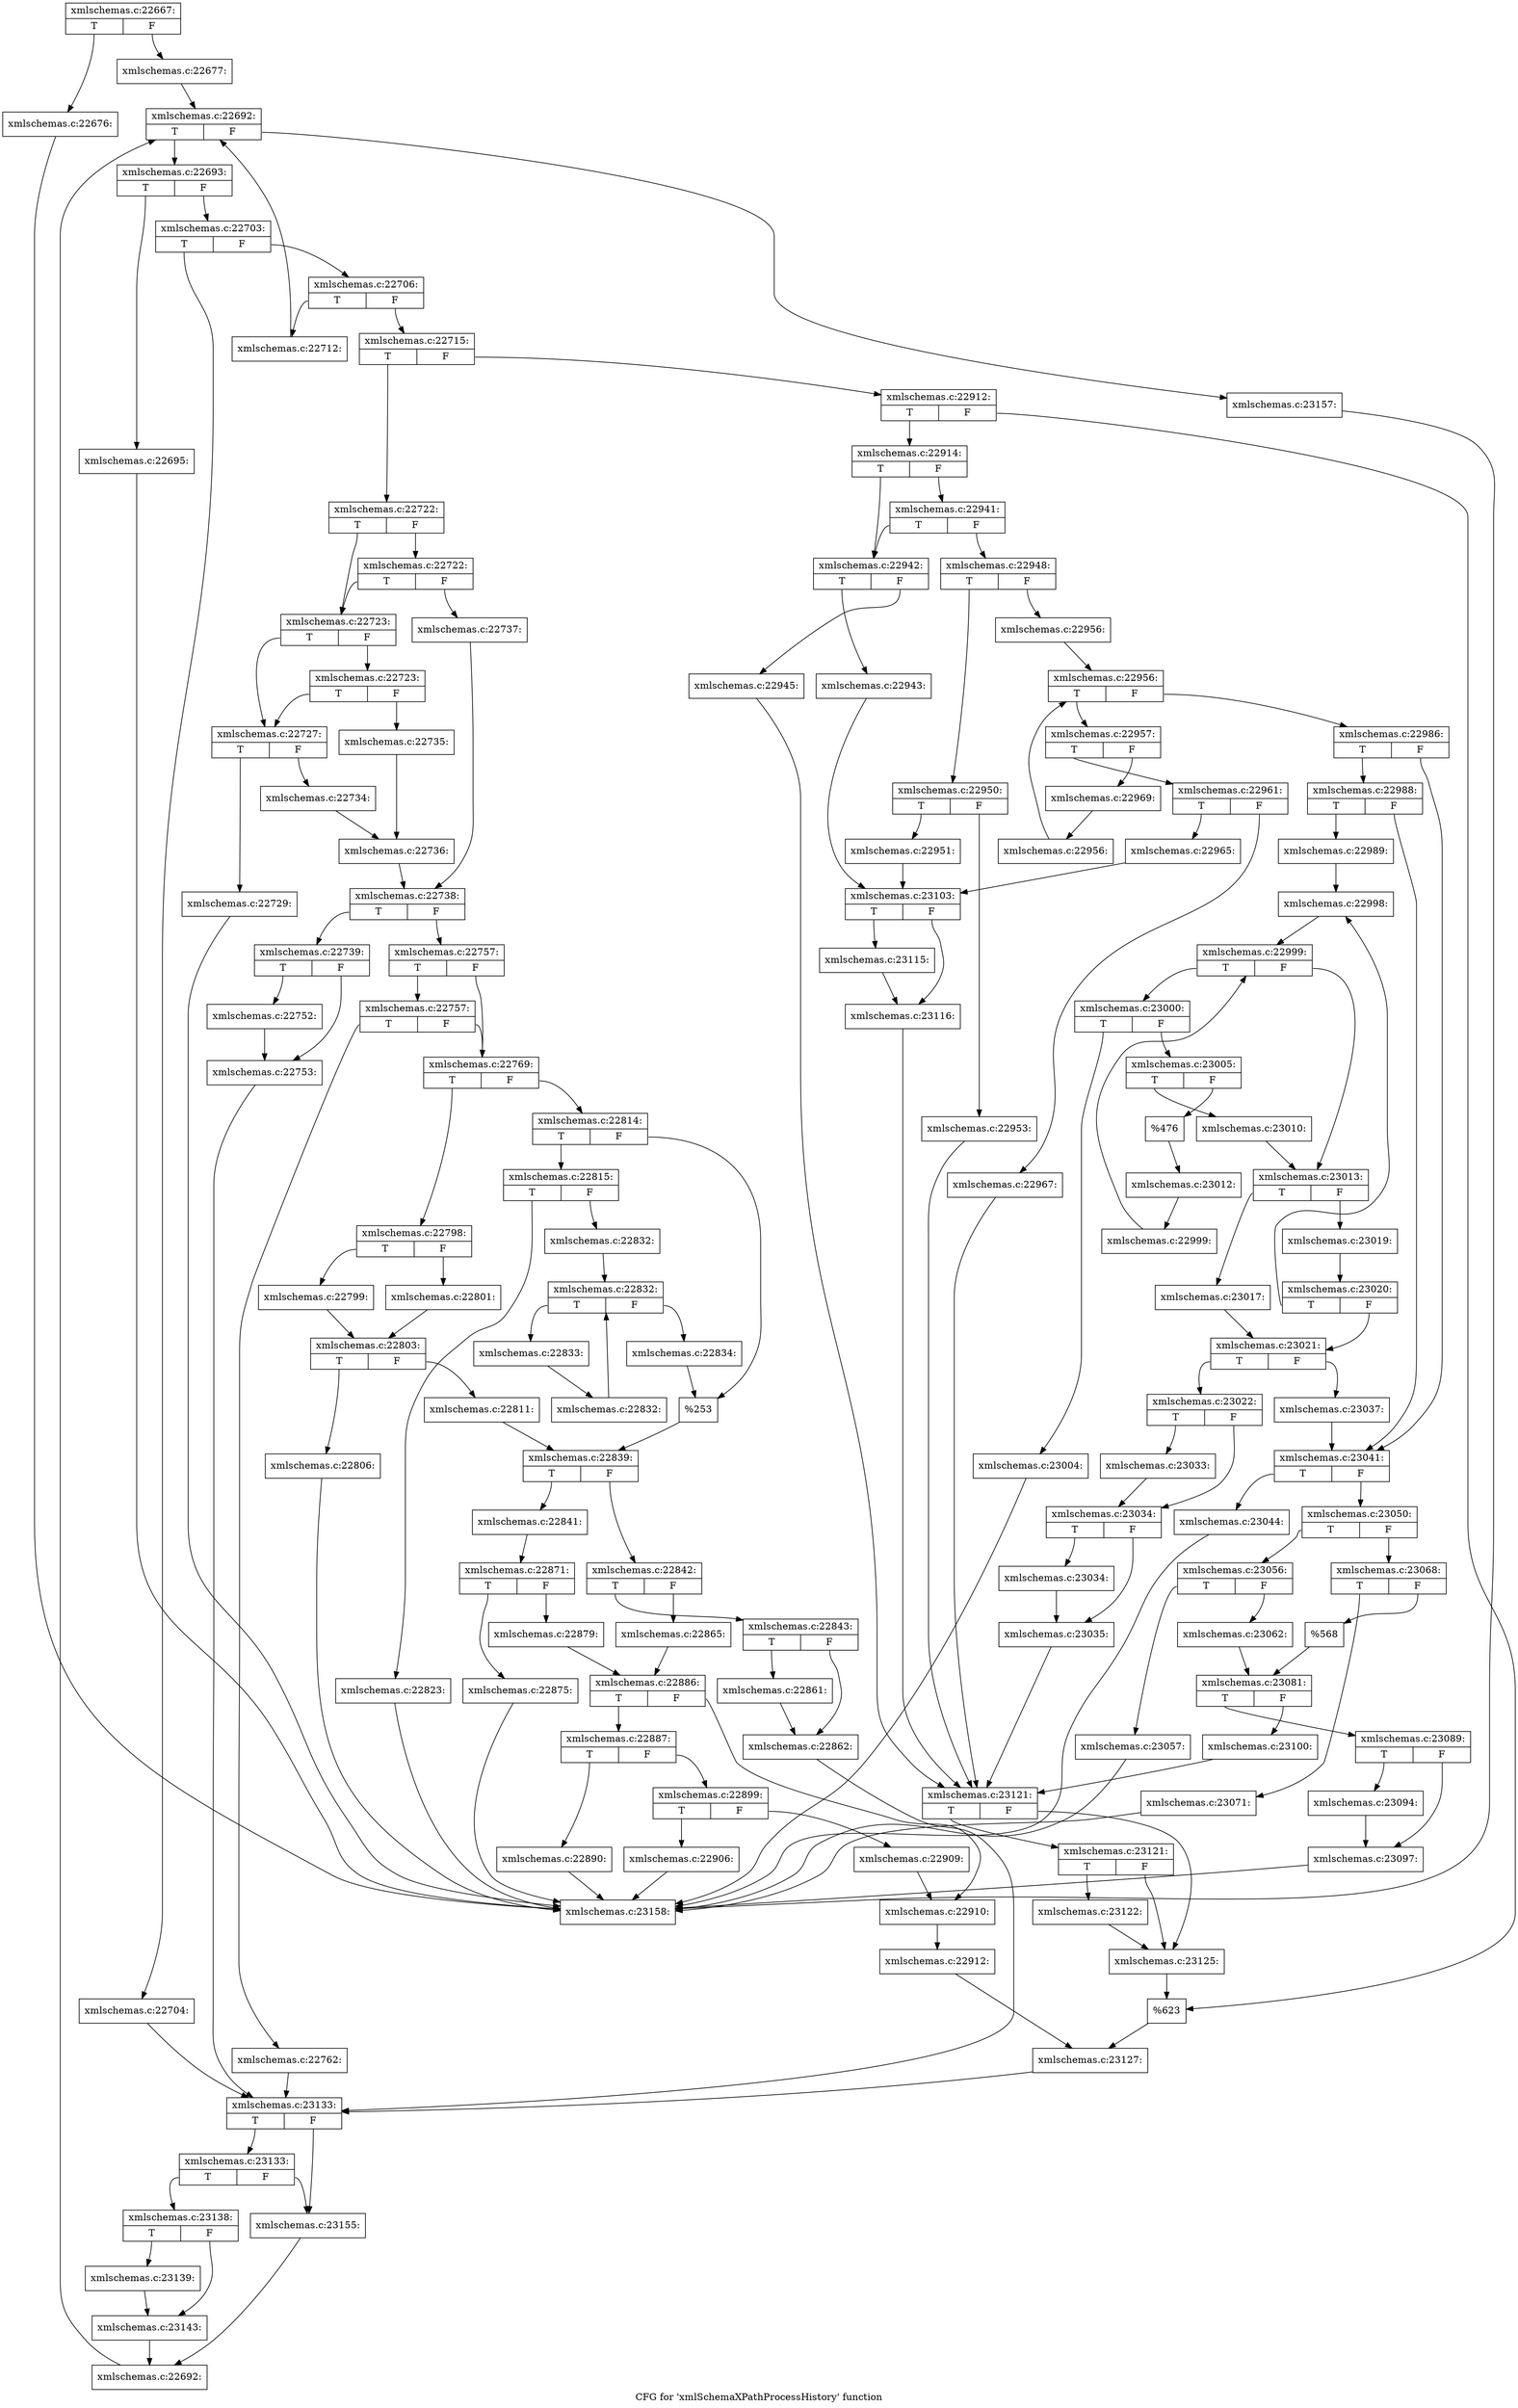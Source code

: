 digraph "CFG for 'xmlSchemaXPathProcessHistory' function" {
	label="CFG for 'xmlSchemaXPathProcessHistory' function";

	Node0x5585650 [shape=record,label="{xmlschemas.c:22667:|{<s0>T|<s1>F}}"];
	Node0x5585650:s0 -> Node0x558f410;
	Node0x5585650:s1 -> Node0x558f460;
	Node0x558f410 [shape=record,label="{xmlschemas.c:22676:}"];
	Node0x558f410 -> Node0x558ba90;
	Node0x558f460 [shape=record,label="{xmlschemas.c:22677:}"];
	Node0x558f460 -> Node0x558fc50;
	Node0x558fc50 [shape=record,label="{xmlschemas.c:22692:|{<s0>T|<s1>F}}"];
	Node0x558fc50:s0 -> Node0x5590040;
	Node0x558fc50:s1 -> Node0x558fe70;
	Node0x5590040 [shape=record,label="{xmlschemas.c:22693:|{<s0>T|<s1>F}}"];
	Node0x5590040:s0 -> Node0x5590a70;
	Node0x5590040:s1 -> Node0x5590da0;
	Node0x5590a70 [shape=record,label="{xmlschemas.c:22695:}"];
	Node0x5590a70 -> Node0x558ba90;
	Node0x5590da0 [shape=record,label="{xmlschemas.c:22703:|{<s0>T|<s1>F}}"];
	Node0x5590da0:s0 -> Node0x55915a0;
	Node0x5590da0:s1 -> Node0x55915f0;
	Node0x55915a0 [shape=record,label="{xmlschemas.c:22704:}"];
	Node0x55915a0 -> Node0x55918e0;
	Node0x55915f0 [shape=record,label="{xmlschemas.c:22706:|{<s0>T|<s1>F}}"];
	Node0x55915f0:s0 -> Node0x5592660;
	Node0x55915f0:s1 -> Node0x55926b0;
	Node0x5592660 [shape=record,label="{xmlschemas.c:22712:}"];
	Node0x5592660 -> Node0x558fc50;
	Node0x55926b0 [shape=record,label="{xmlschemas.c:22715:|{<s0>T|<s1>F}}"];
	Node0x55926b0:s0 -> Node0x5592e30;
	Node0x55926b0:s1 -> Node0x5592ed0;
	Node0x5592e30 [shape=record,label="{xmlschemas.c:22722:|{<s0>T|<s1>F}}"];
	Node0x5592e30:s0 -> Node0x55933c0;
	Node0x5592e30:s1 -> Node0x55934b0;
	Node0x55934b0 [shape=record,label="{xmlschemas.c:22722:|{<s0>T|<s1>F}}"];
	Node0x55934b0:s0 -> Node0x55933c0;
	Node0x55934b0:s1 -> Node0x5593460;
	Node0x55933c0 [shape=record,label="{xmlschemas.c:22723:|{<s0>T|<s1>F}}"];
	Node0x55933c0:s0 -> Node0x5593b20;
	Node0x55933c0:s1 -> Node0x5593c10;
	Node0x5593c10 [shape=record,label="{xmlschemas.c:22723:|{<s0>T|<s1>F}}"];
	Node0x5593c10:s0 -> Node0x5593b20;
	Node0x5593c10:s1 -> Node0x5593bc0;
	Node0x5593b20 [shape=record,label="{xmlschemas.c:22727:|{<s0>T|<s1>F}}"];
	Node0x5593b20:s0 -> Node0x55944c0;
	Node0x5593b20:s1 -> Node0x5594510;
	Node0x55944c0 [shape=record,label="{xmlschemas.c:22729:}"];
	Node0x55944c0 -> Node0x558ba90;
	Node0x5594510 [shape=record,label="{xmlschemas.c:22734:}"];
	Node0x5594510 -> Node0x5593b70;
	Node0x5593bc0 [shape=record,label="{xmlschemas.c:22735:}"];
	Node0x5593bc0 -> Node0x5593b70;
	Node0x5593b70 [shape=record,label="{xmlschemas.c:22736:}"];
	Node0x5593b70 -> Node0x5593410;
	Node0x5593460 [shape=record,label="{xmlschemas.c:22737:}"];
	Node0x5593460 -> Node0x5593410;
	Node0x5593410 [shape=record,label="{xmlschemas.c:22738:|{<s0>T|<s1>F}}"];
	Node0x5593410:s0 -> Node0x5595300;
	Node0x5593410:s1 -> Node0x5595350;
	Node0x5595300 [shape=record,label="{xmlschemas.c:22739:|{<s0>T|<s1>F}}"];
	Node0x5595300:s0 -> Node0x4435140;
	Node0x5595300:s1 -> Node0x5596e10;
	Node0x4435140 [shape=record,label="{xmlschemas.c:22752:}"];
	Node0x4435140 -> Node0x5596e10;
	Node0x5596e10 [shape=record,label="{xmlschemas.c:22753:}"];
	Node0x5596e10 -> Node0x55918e0;
	Node0x5595350 [shape=record,label="{xmlschemas.c:22757:|{<s0>T|<s1>F}}"];
	Node0x5595350:s0 -> Node0x5597ce0;
	Node0x5595350:s1 -> Node0x5597c90;
	Node0x5597ce0 [shape=record,label="{xmlschemas.c:22757:|{<s0>T|<s1>F}}"];
	Node0x5597ce0:s0 -> Node0x5597140;
	Node0x5597ce0:s1 -> Node0x5597c90;
	Node0x5597140 [shape=record,label="{xmlschemas.c:22762:}"];
	Node0x5597140 -> Node0x55918e0;
	Node0x5597c90 [shape=record,label="{xmlschemas.c:22769:|{<s0>T|<s1>F}}"];
	Node0x5597c90:s0 -> Node0x559a2c0;
	Node0x5597c90:s1 -> Node0x559a360;
	Node0x559a2c0 [shape=record,label="{xmlschemas.c:22798:|{<s0>T|<s1>F}}"];
	Node0x559a2c0:s0 -> Node0x559a850;
	Node0x559a2c0:s1 -> Node0x559a8f0;
	Node0x559a850 [shape=record,label="{xmlschemas.c:22799:}"];
	Node0x559a850 -> Node0x559a8a0;
	Node0x559a8f0 [shape=record,label="{xmlschemas.c:22801:}"];
	Node0x559a8f0 -> Node0x559a8a0;
	Node0x559a8a0 [shape=record,label="{xmlschemas.c:22803:|{<s0>T|<s1>F}}"];
	Node0x559a8a0:s0 -> Node0x559b8f0;
	Node0x559a8a0:s1 -> Node0x559b940;
	Node0x559b8f0 [shape=record,label="{xmlschemas.c:22806:}"];
	Node0x559b8f0 -> Node0x558ba90;
	Node0x559b940 [shape=record,label="{xmlschemas.c:22811:}"];
	Node0x559b940 -> Node0x559a310;
	Node0x559a360 [shape=record,label="{xmlschemas.c:22814:|{<s0>T|<s1>F}}"];
	Node0x559a360:s0 -> Node0x559ca60;
	Node0x559a360:s1 -> Node0x559cab0;
	Node0x559ca60 [shape=record,label="{xmlschemas.c:22815:|{<s0>T|<s1>F}}"];
	Node0x559ca60:s0 -> Node0x559e0c0;
	Node0x559ca60:s1 -> Node0x559e110;
	Node0x559e0c0 [shape=record,label="{xmlschemas.c:22823:}"];
	Node0x559e0c0 -> Node0x558ba90;
	Node0x559e110 [shape=record,label="{xmlschemas.c:22832:}"];
	Node0x559e110 -> Node0x559eb20;
	Node0x559eb20 [shape=record,label="{xmlschemas.c:22832:|{<s0>T|<s1>F}}"];
	Node0x559eb20:s0 -> Node0x559ee00;
	Node0x559eb20:s1 -> Node0x559ea90;
	Node0x559ee00 [shape=record,label="{xmlschemas.c:22833:}"];
	Node0x559ee00 -> Node0x559ed70;
	Node0x559ed70 [shape=record,label="{xmlschemas.c:22832:}"];
	Node0x559ed70 -> Node0x559eb20;
	Node0x559ea90 [shape=record,label="{xmlschemas.c:22834:}"];
	Node0x559ea90 -> Node0x559cab0;
	Node0x559cab0 [shape=record,label="{%253}"];
	Node0x559cab0 -> Node0x559a310;
	Node0x559a310 [shape=record,label="{xmlschemas.c:22839:|{<s0>T|<s1>F}}"];
	Node0x559a310:s0 -> Node0x559fe50;
	Node0x559a310:s1 -> Node0x559fef0;
	Node0x559fe50 [shape=record,label="{xmlschemas.c:22841:}"];
	Node0x559fe50 -> Node0x55a0240;
	Node0x559fef0 [shape=record,label="{xmlschemas.c:22842:|{<s0>T|<s1>F}}"];
	Node0x559fef0:s0 -> Node0x55a0390;
	Node0x559fef0:s1 -> Node0x55a0430;
	Node0x55a0390 [shape=record,label="{xmlschemas.c:22843:|{<s0>T|<s1>F}}"];
	Node0x55a0390:s0 -> Node0x55a1c30;
	Node0x55a0390:s1 -> Node0x55a1c80;
	Node0x55a1c30 [shape=record,label="{xmlschemas.c:22861:}"];
	Node0x55a1c30 -> Node0x55a1c80;
	Node0x55a1c80 [shape=record,label="{xmlschemas.c:22862:}"];
	Node0x55a1c80 -> Node0x55918e0;
	Node0x55a0430 [shape=record,label="{xmlschemas.c:22865:}"];
	Node0x55a0430 -> Node0x55a2520;
	Node0x55a0240 [shape=record,label="{xmlschemas.c:22871:|{<s0>T|<s1>F}}"];
	Node0x55a0240:s0 -> Node0x559fea0;
	Node0x55a0240:s1 -> Node0x55a03e0;
	Node0x559fea0 [shape=record,label="{xmlschemas.c:22875:}"];
	Node0x559fea0 -> Node0x558ba90;
	Node0x55a03e0 [shape=record,label="{xmlschemas.c:22879:}"];
	Node0x55a03e0 -> Node0x55a2520;
	Node0x55a2520 [shape=record,label="{xmlschemas.c:22886:|{<s0>T|<s1>F}}"];
	Node0x55a2520:s0 -> Node0x55a43b0;
	Node0x55a2520:s1 -> Node0x55a4400;
	Node0x55a43b0 [shape=record,label="{xmlschemas.c:22887:|{<s0>T|<s1>F}}"];
	Node0x55a43b0:s0 -> Node0x55a4a20;
	Node0x55a43b0:s1 -> Node0x55a4a70;
	Node0x55a4a20 [shape=record,label="{xmlschemas.c:22890:}"];
	Node0x55a4a20 -> Node0x558ba90;
	Node0x55a4a70 [shape=record,label="{xmlschemas.c:22899:|{<s0>T|<s1>F}}"];
	Node0x55a4a70:s0 -> Node0x55a6460;
	Node0x55a4a70:s1 -> Node0x55a64b0;
	Node0x55a6460 [shape=record,label="{xmlschemas.c:22906:}"];
	Node0x55a6460 -> Node0x558ba90;
	Node0x55a64b0 [shape=record,label="{xmlschemas.c:22909:}"];
	Node0x55a64b0 -> Node0x55a4400;
	Node0x55a4400 [shape=record,label="{xmlschemas.c:22910:}"];
	Node0x55a4400 -> Node0x5597c40;
	Node0x5597c40 [shape=record,label="{xmlschemas.c:22912:}"];
	Node0x5597c40 -> Node0x5592e80;
	Node0x5592ed0 [shape=record,label="{xmlschemas.c:22912:|{<s0>T|<s1>F}}"];
	Node0x5592ed0:s0 -> Node0x55a79c0;
	Node0x5592ed0:s1 -> Node0x55a7a10;
	Node0x55a79c0 [shape=record,label="{xmlschemas.c:22914:|{<s0>T|<s1>F}}"];
	Node0x55a79c0:s0 -> Node0x55aa480;
	Node0x55a79c0:s1 -> Node0x55aa520;
	Node0x55aa520 [shape=record,label="{xmlschemas.c:22941:|{<s0>T|<s1>F}}"];
	Node0x55aa520:s0 -> Node0x55aa480;
	Node0x55aa520:s1 -> Node0x55aa4d0;
	Node0x55aa480 [shape=record,label="{xmlschemas.c:22942:|{<s0>T|<s1>F}}"];
	Node0x55aa480:s0 -> Node0x55aad50;
	Node0x55aa480:s1 -> Node0x55aadf0;
	Node0x55aad50 [shape=record,label="{xmlschemas.c:22943:}"];
	Node0x55aad50 -> Node0x55ab1a0;
	Node0x55aadf0 [shape=record,label="{xmlschemas.c:22945:}"];
	Node0x55aadf0 -> Node0x55ab220;
	Node0x55aa4d0 [shape=record,label="{xmlschemas.c:22948:|{<s0>T|<s1>F}}"];
	Node0x55aa4d0:s0 -> Node0x55aada0;
	Node0x55aa4d0:s1 -> Node0x55ab8a0;
	Node0x55aada0 [shape=record,label="{xmlschemas.c:22950:|{<s0>T|<s1>F}}"];
	Node0x55aada0:s0 -> Node0x55abc70;
	Node0x55aada0:s1 -> Node0x55abd10;
	Node0x55abc70 [shape=record,label="{xmlschemas.c:22951:}"];
	Node0x55abc70 -> Node0x55ab1a0;
	Node0x55abd10 [shape=record,label="{xmlschemas.c:22953:}"];
	Node0x55abd10 -> Node0x55ab220;
	Node0x55ab8a0 [shape=record,label="{xmlschemas.c:22956:}"];
	Node0x55ab8a0 -> Node0x55ac350;
	Node0x55ac350 [shape=record,label="{xmlschemas.c:22956:|{<s0>T|<s1>F}}"];
	Node0x55ac350:s0 -> Node0x55ac5b0;
	Node0x55ac350:s1 -> Node0x55abcc0;
	Node0x55ac5b0 [shape=record,label="{xmlschemas.c:22957:|{<s0>T|<s1>F}}"];
	Node0x55ac5b0:s0 -> Node0x55ac8d0;
	Node0x55ac5b0:s1 -> Node0x55ac920;
	Node0x55ac8d0 [shape=record,label="{xmlschemas.c:22961:|{<s0>T|<s1>F}}"];
	Node0x55ac8d0:s0 -> Node0x55ace20;
	Node0x55ac8d0:s1 -> Node0x55ace70;
	Node0x55ace20 [shape=record,label="{xmlschemas.c:22965:}"];
	Node0x55ace20 -> Node0x55ab1a0;
	Node0x55ace70 [shape=record,label="{xmlschemas.c:22967:}"];
	Node0x55ace70 -> Node0x55ab220;
	Node0x55ac920 [shape=record,label="{xmlschemas.c:22969:}"];
	Node0x55ac920 -> Node0x55ac560;
	Node0x55ac560 [shape=record,label="{xmlschemas.c:22956:}"];
	Node0x55ac560 -> Node0x55ac350;
	Node0x55abcc0 [shape=record,label="{xmlschemas.c:22986:|{<s0>T|<s1>F}}"];
	Node0x55abcc0:s0 -> Node0x55ae200;
	Node0x55abcc0:s1 -> Node0x55aded0;
	Node0x55ae200 [shape=record,label="{xmlschemas.c:22988:|{<s0>T|<s1>F}}"];
	Node0x55ae200:s0 -> Node0x55a6e00;
	Node0x55ae200:s1 -> Node0x55aded0;
	Node0x55a6e00 [shape=record,label="{xmlschemas.c:22989:}"];
	Node0x55a6e00 -> Node0x55af350;
	Node0x55af350 [shape=record,label="{xmlschemas.c:22998:}"];
	Node0x55af350 -> Node0x55afc00;
	Node0x55afc00 [shape=record,label="{xmlschemas.c:22999:|{<s0>T|<s1>F}}"];
	Node0x55afc00:s0 -> Node0x55afe60;
	Node0x55afc00:s1 -> Node0x55afb20;
	Node0x55afe60 [shape=record,label="{xmlschemas.c:23000:|{<s0>T|<s1>F}}"];
	Node0x55afe60:s0 -> Node0x55b0d30;
	Node0x55afe60:s1 -> Node0x55b0dd0;
	Node0x55b0d30 [shape=record,label="{xmlschemas.c:23004:}"];
	Node0x55b0d30 -> Node0x558ba90;
	Node0x55b0dd0 [shape=record,label="{xmlschemas.c:23005:|{<s0>T|<s1>F}}"];
	Node0x55b0dd0:s0 -> Node0x55b12e0;
	Node0x55b0dd0:s1 -> Node0x55b1330;
	Node0x55b12e0 [shape=record,label="{xmlschemas.c:23010:}"];
	Node0x55b12e0 -> Node0x55afb20;
	Node0x55b1330 [shape=record,label="{%476}"];
	Node0x55b1330 -> Node0x55b0d80;
	Node0x55b0d80 [shape=record,label="{xmlschemas.c:23012:}"];
	Node0x55b0d80 -> Node0x55afe10;
	Node0x55afe10 [shape=record,label="{xmlschemas.c:22999:}"];
	Node0x55afe10 -> Node0x55afc00;
	Node0x55afb20 [shape=record,label="{xmlschemas.c:23013:|{<s0>T|<s1>F}}"];
	Node0x55afb20:s0 -> Node0x55b1ad0;
	Node0x55afb20:s1 -> Node0x55b1b20;
	Node0x55b1ad0 [shape=record,label="{xmlschemas.c:23017:}"];
	Node0x55b1ad0 -> Node0x55af2b0;
	Node0x55b1b20 [shape=record,label="{xmlschemas.c:23019:}"];
	Node0x55b1b20 -> Node0x55af300;
	Node0x55af300 [shape=record,label="{xmlschemas.c:23020:|{<s0>T|<s1>F}}"];
	Node0x55af300:s0 -> Node0x55af350;
	Node0x55af300:s1 -> Node0x55af2b0;
	Node0x55af2b0 [shape=record,label="{xmlschemas.c:23021:|{<s0>T|<s1>F}}"];
	Node0x55af2b0:s0 -> Node0x55b2590;
	Node0x55af2b0:s1 -> Node0x55b25e0;
	Node0x55b2590 [shape=record,label="{xmlschemas.c:23022:|{<s0>T|<s1>F}}"];
	Node0x55b2590:s0 -> Node0x55b3c30;
	Node0x55b2590:s1 -> Node0x55b3f60;
	Node0x55b3c30 [shape=record,label="{xmlschemas.c:23033:}"];
	Node0x55b3c30 -> Node0x55b3f60;
	Node0x55b3f60 [shape=record,label="{xmlschemas.c:23034:|{<s0>T|<s1>F}}"];
	Node0x55b3f60:s0 -> Node0x55b3f10;
	Node0x55b3f60:s1 -> Node0x55b4700;
	Node0x55b3f10 [shape=record,label="{xmlschemas.c:23034:}"];
	Node0x55b3f10 -> Node0x55b4700;
	Node0x55b4700 [shape=record,label="{xmlschemas.c:23035:}"];
	Node0x55b4700 -> Node0x55ab220;
	Node0x55b25e0 [shape=record,label="{xmlschemas.c:23037:}"];
	Node0x55b25e0 -> Node0x55aded0;
	Node0x55aded0 [shape=record,label="{xmlschemas.c:23041:|{<s0>T|<s1>F}}"];
	Node0x55aded0:s0 -> Node0x55b5020;
	Node0x55aded0:s1 -> Node0x55b5070;
	Node0x55b5020 [shape=record,label="{xmlschemas.c:23044:}"];
	Node0x55b5020 -> Node0x558ba90;
	Node0x55b5070 [shape=record,label="{xmlschemas.c:23050:|{<s0>T|<s1>F}}"];
	Node0x55b5070:s0 -> Node0x55b6440;
	Node0x55b5070:s1 -> Node0x55b64e0;
	Node0x55b6440 [shape=record,label="{xmlschemas.c:23056:|{<s0>T|<s1>F}}"];
	Node0x55b6440:s0 -> Node0x55b6960;
	Node0x55b6440:s1 -> Node0x55b69b0;
	Node0x55b6960 [shape=record,label="{xmlschemas.c:23057:}"];
	Node0x55b6960 -> Node0x558ba90;
	Node0x55b69b0 [shape=record,label="{xmlschemas.c:23062:}"];
	Node0x55b69b0 -> Node0x55b6490;
	Node0x55b64e0 [shape=record,label="{xmlschemas.c:23068:|{<s0>T|<s1>F}}"];
	Node0x55b64e0:s0 -> Node0x55b7310;
	Node0x55b64e0:s1 -> Node0x55b7640;
	Node0x55b7310 [shape=record,label="{xmlschemas.c:23071:}"];
	Node0x55b7310 -> Node0x558ba90;
	Node0x55b7640 [shape=record,label="{%568}"];
	Node0x55b7640 -> Node0x55b6490;
	Node0x55b6490 [shape=record,label="{xmlschemas.c:23081:|{<s0>T|<s1>F}}"];
	Node0x55b6490:s0 -> Node0x55ba800;
	Node0x55b6490:s1 -> Node0x55ba850;
	Node0x55ba800 [shape=record,label="{xmlschemas.c:23089:|{<s0>T|<s1>F}}"];
	Node0x55ba800:s0 -> Node0x55bad80;
	Node0x55ba800:s1 -> Node0x55badd0;
	Node0x55bad80 [shape=record,label="{xmlschemas.c:23094:}"];
	Node0x55bad80 -> Node0x55badd0;
	Node0x55badd0 [shape=record,label="{xmlschemas.c:23097:}"];
	Node0x55badd0 -> Node0x558ba90;
	Node0x55ba850 [shape=record,label="{xmlschemas.c:23100:}"];
	Node0x55ba850 -> Node0x55ab220;
	Node0x55ab1a0 [shape=record,label="{xmlschemas.c:23103:|{<s0>T|<s1>F}}"];
	Node0x55ab1a0:s0 -> Node0x55bc2a0;
	Node0x55ab1a0:s1 -> Node0x55bc2f0;
	Node0x55bc2a0 [shape=record,label="{xmlschemas.c:23115:}"];
	Node0x55bc2a0 -> Node0x55bc2f0;
	Node0x55bc2f0 [shape=record,label="{xmlschemas.c:23116:}"];
	Node0x55bc2f0 -> Node0x55ab220;
	Node0x55ab220 [shape=record,label="{xmlschemas.c:23121:|{<s0>T|<s1>F}}"];
	Node0x55ab220:s0 -> Node0x55bc980;
	Node0x55ab220:s1 -> Node0x55bc930;
	Node0x55bc980 [shape=record,label="{xmlschemas.c:23121:|{<s0>T|<s1>F}}"];
	Node0x55bc980:s0 -> Node0x55bc8e0;
	Node0x55bc980:s1 -> Node0x55bc930;
	Node0x55bc8e0 [shape=record,label="{xmlschemas.c:23122:}"];
	Node0x55bc8e0 -> Node0x55bc930;
	Node0x55bc930 [shape=record,label="{xmlschemas.c:23125:}"];
	Node0x55bc930 -> Node0x55a7a10;
	Node0x55a7a10 [shape=record,label="{%623}"];
	Node0x55a7a10 -> Node0x5592e80;
	Node0x5592e80 [shape=record,label="{xmlschemas.c:23127:}"];
	Node0x5592e80 -> Node0x55918e0;
	Node0x55918e0 [shape=record,label="{xmlschemas.c:23133:|{<s0>T|<s1>F}}"];
	Node0x55918e0:s0 -> Node0x55bdac0;
	Node0x55918e0:s1 -> Node0x55bda70;
	Node0x55bdac0 [shape=record,label="{xmlschemas.c:23133:|{<s0>T|<s1>F}}"];
	Node0x55bdac0:s0 -> Node0x55bd9d0;
	Node0x55bdac0:s1 -> Node0x55bda70;
	Node0x55bd9d0 [shape=record,label="{xmlschemas.c:23138:|{<s0>T|<s1>F}}"];
	Node0x55bd9d0:s0 -> Node0x55be370;
	Node0x55bd9d0:s1 -> Node0x55be3c0;
	Node0x55be370 [shape=record,label="{xmlschemas.c:23139:}"];
	Node0x55be370 -> Node0x55be3c0;
	Node0x55be3c0 [shape=record,label="{xmlschemas.c:23143:}"];
	Node0x55be3c0 -> Node0x55bda20;
	Node0x55bda70 [shape=record,label="{xmlschemas.c:23155:}"];
	Node0x55bda70 -> Node0x55bda20;
	Node0x55bda20 [shape=record,label="{xmlschemas.c:22692:}"];
	Node0x55bda20 -> Node0x558fc50;
	Node0x558fe70 [shape=record,label="{xmlschemas.c:23157:}"];
	Node0x558fe70 -> Node0x558ba90;
	Node0x558ba90 [shape=record,label="{xmlschemas.c:23158:}"];
}
